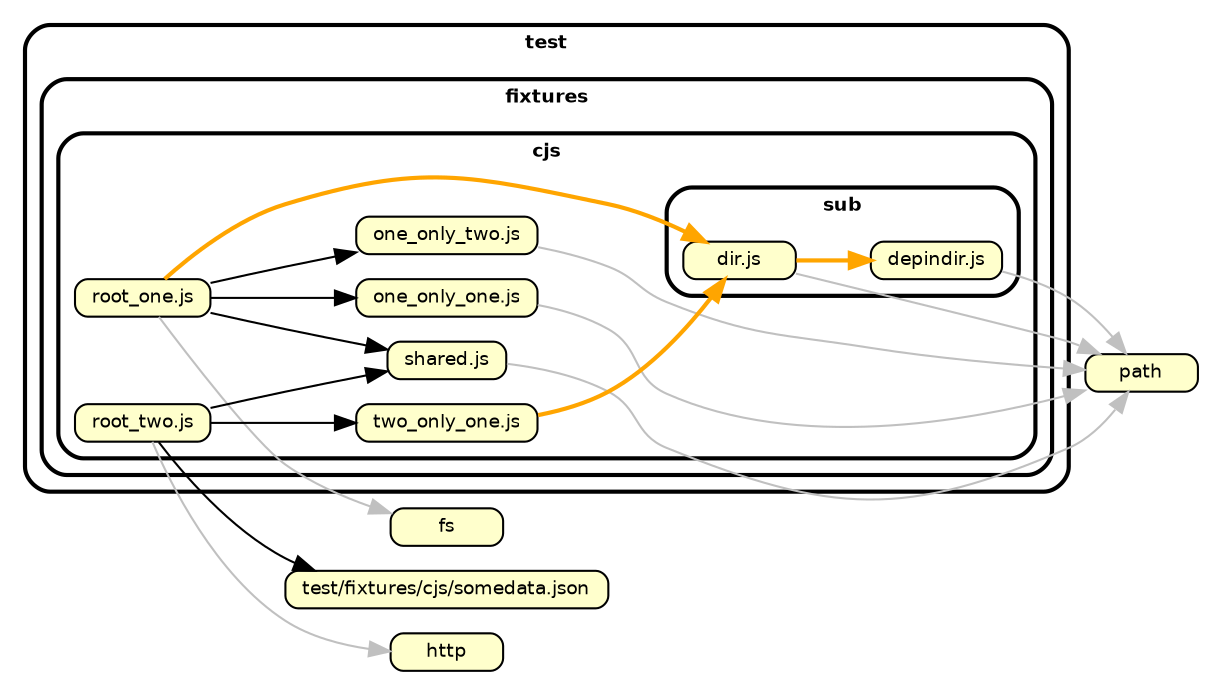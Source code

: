 digraph "dependency-cruiser output"{
    ordering=out
    rankdir=LR
    splines=true
    overlap=false
    nodesep=0.16
    fontname="Helvetica"
    fontsize="9"
    compound=true
    node [shape=box style="rounded, filled" fillcolor="#ffffcc" height=0.2 fontname=Helvetica fontsize=9]
    edge [color=black arrowhead=normal fontname="Helvetica" fontsize="9"]

    subgraph "cluster_/test" {label="test" fontname="Helvetica-bold" style="rounded,bold" subgraph "cluster_/test/fixtures" {label="fixtures" fontname="Helvetica-bold" style="rounded,bold" subgraph "cluster_/test/fixtures/cjs" {label="cjs" fontname="Helvetica-bold" style="rounded,bold" "test/fixtures/cjs/one_only_one.js" [label="one_only_one.js"] } } }
    subgraph "cluster_/test" {label="test" fontname="Helvetica-bold" style="rounded,bold" subgraph "cluster_/test/fixtures" {label="fixtures" fontname="Helvetica-bold" style="rounded,bold" subgraph "cluster_/test/fixtures/cjs" {label="cjs" fontname="Helvetica-bold" style="rounded,bold" "test/fixtures/cjs/one_only_two.js" [label="one_only_two.js"] } } }
    subgraph "cluster_/test" {label="test" fontname="Helvetica-bold" style="rounded,bold" subgraph "cluster_/test/fixtures" {label="fixtures" fontname="Helvetica-bold" style="rounded,bold" subgraph "cluster_/test/fixtures/cjs" {label="cjs" fontname="Helvetica-bold" style="rounded,bold" "test/fixtures/cjs/root_one.js" [label="root_one.js"] } } }
    subgraph "cluster_/test" {label="test" fontname="Helvetica-bold" style="rounded,bold" subgraph "cluster_/test/fixtures" {label="fixtures" fontname="Helvetica-bold" style="rounded,bold" subgraph "cluster_/test/fixtures/cjs" {label="cjs" fontname="Helvetica-bold" style="rounded,bold" "test/fixtures/cjs/root_two.js" [label="root_two.js"] } } }
    subgraph "cluster_/test" {label="test" fontname="Helvetica-bold" style="rounded,bold" subgraph "cluster_/test/fixtures" {label="fixtures" fontname="Helvetica-bold" style="rounded,bold" subgraph "cluster_/test/fixtures/cjs" {label="cjs" fontname="Helvetica-bold" style="rounded,bold" "test/fixtures/cjs/shared.js" [label="shared.js"] } } }
    subgraph "cluster_/test" {label="test" fontname="Helvetica-bold" style="rounded,bold" subgraph "cluster_/test/fixtures" {label="fixtures" fontname="Helvetica-bold" style="rounded,bold" subgraph "cluster_/test/fixtures/cjs" {label="cjs" fontname="Helvetica-bold" style="rounded,bold" subgraph "cluster_/test/fixtures/cjs/sub" {label="sub" fontname="Helvetica-bold" style="rounded,bold" "test/fixtures/cjs/sub/depindir.js" [label="depindir.js"] } } } }
    subgraph "cluster_/test" {label="test" fontname="Helvetica-bold" style="rounded,bold" subgraph "cluster_/test/fixtures" {label="fixtures" fontname="Helvetica-bold" style="rounded,bold" subgraph "cluster_/test/fixtures/cjs" {label="cjs" fontname="Helvetica-bold" style="rounded,bold" subgraph "cluster_/test/fixtures/cjs/sub" {label="sub" fontname="Helvetica-bold" style="rounded,bold" "test/fixtures/cjs/sub/dir.js" [label="dir.js"] } } } }
    subgraph "cluster_/test" {label="test" fontname="Helvetica-bold" style="rounded,bold" subgraph "cluster_/test/fixtures" {label="fixtures" fontname="Helvetica-bold" style="rounded,bold" subgraph "cluster_/test/fixtures/cjs" {label="cjs" fontname="Helvetica-bold" style="rounded,bold" "test/fixtures/cjs/two_only_one.js" [label="two_only_one.js"] } } }

    "test/fixtures/cjs/one_only_one.js" -> "path" [color="grey"]
    "test/fixtures/cjs/one_only_two.js" -> "path" [color="grey"]
    "test/fixtures/cjs/root_one.js" -> "test/fixtures/cjs/one_only_one.js" 
    "test/fixtures/cjs/root_one.js" -> "test/fixtures/cjs/one_only_two.js" 
    "test/fixtures/cjs/root_one.js" -> "test/fixtures/cjs/shared.js" 
    "test/fixtures/cjs/root_one.js" -> "test/fixtures/cjs/sub/dir.js" [color="orange" penwidth=2.0]
    "test/fixtures/cjs/root_one.js" -> "fs" [color="grey"]
    "test/fixtures/cjs/root_two.js" -> "test/fixtures/cjs/shared.js" 
    "test/fixtures/cjs/root_two.js" -> "test/fixtures/cjs/somedata.json" 
    "test/fixtures/cjs/root_two.js" -> "test/fixtures/cjs/two_only_one.js" 
    "test/fixtures/cjs/root_two.js" -> "http" [color="grey"]
    "test/fixtures/cjs/shared.js" -> "path" [color="grey"]
    "test/fixtures/cjs/sub/depindir.js" -> "path" [color="grey"]
    "test/fixtures/cjs/sub/dir.js" -> "test/fixtures/cjs/sub/depindir.js" [color="orange" penwidth=2.0]
    "test/fixtures/cjs/sub/dir.js" -> "path" [color="grey"]
    "test/fixtures/cjs/two_only_one.js" -> "test/fixtures/cjs/sub/dir.js" [color="orange" penwidth=2.0]
}
